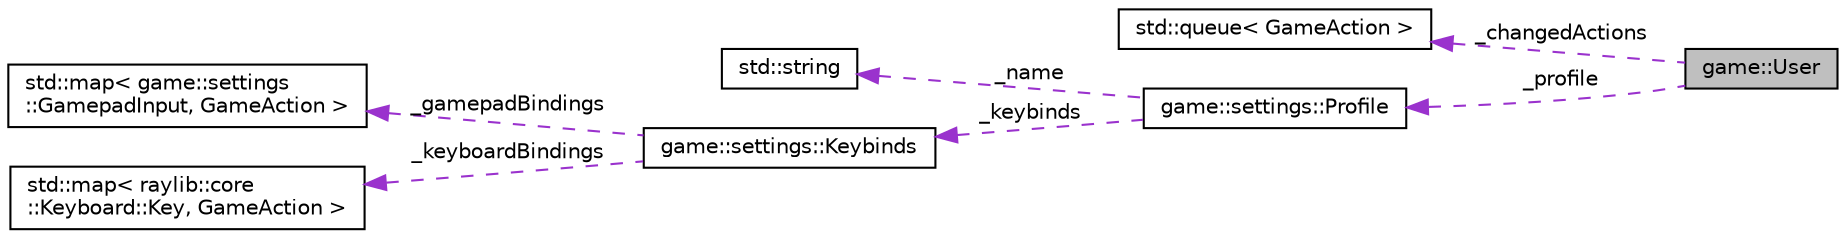 digraph "game::User"
{
 // LATEX_PDF_SIZE
  edge [fontname="Helvetica",fontsize="10",labelfontname="Helvetica",labelfontsize="10"];
  node [fontname="Helvetica",fontsize="10",shape=record];
  rankdir="LR";
  Node1 [label="game::User",height=0.2,width=0.4,color="black", fillcolor="grey75", style="filled", fontcolor="black",tooltip="User with specific profile/gamepad attributed."];
  Node2 -> Node1 [dir="back",color="darkorchid3",fontsize="10",style="dashed",label=" _changedActions" ,fontname="Helvetica"];
  Node2 [label="std::queue\< GameAction \>",height=0.2,width=0.4,color="black", fillcolor="white", style="filled",URL="/home/runner/work/Bomberman-Global-Offensive/Bomberman-Global-Offensive/doc/external/cppreference-doxygen-web.tag.xml$cpp/container/queue.html",tooltip=" "];
  Node3 -> Node1 [dir="back",color="darkorchid3",fontsize="10",style="dashed",label=" _profile" ,fontname="Helvetica"];
  Node3 [label="game::settings::Profile",height=0.2,width=0.4,color="black", fillcolor="white", style="filled",URL="$classgame_1_1settings_1_1_profile.html",tooltip=" "];
  Node4 -> Node3 [dir="back",color="darkorchid3",fontsize="10",style="dashed",label=" _name" ,fontname="Helvetica"];
  Node4 [label="std::string",height=0.2,width=0.4,color="black", fillcolor="white", style="filled",URL="/home/runner/work/Bomberman-Global-Offensive/Bomberman-Global-Offensive/doc/external/cppreference-doxygen-web.tag.xml$cpp/string/basic_string.html",tooltip=" "];
  Node5 -> Node3 [dir="back",color="darkorchid3",fontsize="10",style="dashed",label=" _keybinds" ,fontname="Helvetica"];
  Node5 [label="game::settings::Keybinds",height=0.2,width=0.4,color="black", fillcolor="white", style="filled",URL="$classgame_1_1settings_1_1_keybinds.html",tooltip="Bindings of keyboards/gamepad inputs to game actions."];
  Node6 -> Node5 [dir="back",color="darkorchid3",fontsize="10",style="dashed",label=" _gamepadBindings" ,fontname="Helvetica"];
  Node6 [label="std::map\< game::settings\l::GamepadInput, GameAction \>",height=0.2,width=0.4,color="black", fillcolor="white", style="filled",URL="/home/runner/work/Bomberman-Global-Offensive/Bomberman-Global-Offensive/doc/external/cppreference-doxygen-web.tag.xml$cpp/container/map.html",tooltip=" "];
  Node7 -> Node5 [dir="back",color="darkorchid3",fontsize="10",style="dashed",label=" _keyboardBindings" ,fontname="Helvetica"];
  Node7 [label="std::map\< raylib::core\l::Keyboard::Key, GameAction \>",height=0.2,width=0.4,color="black", fillcolor="white", style="filled",URL="/home/runner/work/Bomberman-Global-Offensive/Bomberman-Global-Offensive/doc/external/cppreference-doxygen-web.tag.xml$cpp/container/map.html",tooltip=" "];
}
